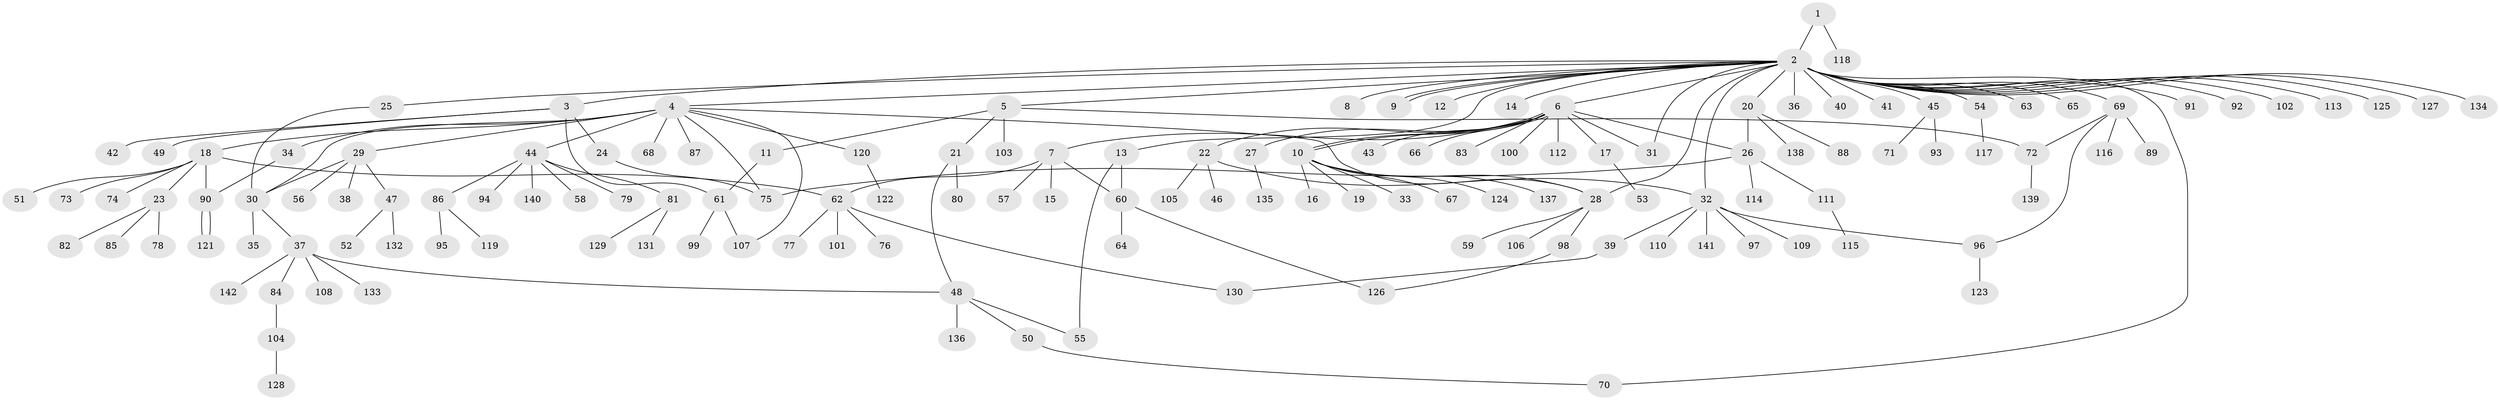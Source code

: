 // Generated by graph-tools (version 1.1) at 2025/14/03/09/25 04:14:35]
// undirected, 142 vertices, 165 edges
graph export_dot {
graph [start="1"]
  node [color=gray90,style=filled];
  1;
  2;
  3;
  4;
  5;
  6;
  7;
  8;
  9;
  10;
  11;
  12;
  13;
  14;
  15;
  16;
  17;
  18;
  19;
  20;
  21;
  22;
  23;
  24;
  25;
  26;
  27;
  28;
  29;
  30;
  31;
  32;
  33;
  34;
  35;
  36;
  37;
  38;
  39;
  40;
  41;
  42;
  43;
  44;
  45;
  46;
  47;
  48;
  49;
  50;
  51;
  52;
  53;
  54;
  55;
  56;
  57;
  58;
  59;
  60;
  61;
  62;
  63;
  64;
  65;
  66;
  67;
  68;
  69;
  70;
  71;
  72;
  73;
  74;
  75;
  76;
  77;
  78;
  79;
  80;
  81;
  82;
  83;
  84;
  85;
  86;
  87;
  88;
  89;
  90;
  91;
  92;
  93;
  94;
  95;
  96;
  97;
  98;
  99;
  100;
  101;
  102;
  103;
  104;
  105;
  106;
  107;
  108;
  109;
  110;
  111;
  112;
  113;
  114;
  115;
  116;
  117;
  118;
  119;
  120;
  121;
  122;
  123;
  124;
  125;
  126;
  127;
  128;
  129;
  130;
  131;
  132;
  133;
  134;
  135;
  136;
  137;
  138;
  139;
  140;
  141;
  142;
  1 -- 2;
  1 -- 118;
  2 -- 3;
  2 -- 4;
  2 -- 5;
  2 -- 6;
  2 -- 8;
  2 -- 9;
  2 -- 9;
  2 -- 12;
  2 -- 13;
  2 -- 14;
  2 -- 20;
  2 -- 25;
  2 -- 28;
  2 -- 31;
  2 -- 32;
  2 -- 36;
  2 -- 40;
  2 -- 41;
  2 -- 45;
  2 -- 54;
  2 -- 63;
  2 -- 65;
  2 -- 69;
  2 -- 70;
  2 -- 91;
  2 -- 92;
  2 -- 102;
  2 -- 113;
  2 -- 125;
  2 -- 127;
  2 -- 134;
  3 -- 24;
  3 -- 42;
  3 -- 49;
  3 -- 61;
  4 -- 18;
  4 -- 28;
  4 -- 29;
  4 -- 30;
  4 -- 34;
  4 -- 44;
  4 -- 68;
  4 -- 75;
  4 -- 87;
  4 -- 107;
  4 -- 120;
  5 -- 11;
  5 -- 21;
  5 -- 72;
  5 -- 103;
  6 -- 7;
  6 -- 10;
  6 -- 10;
  6 -- 17;
  6 -- 22;
  6 -- 26;
  6 -- 27;
  6 -- 31;
  6 -- 43;
  6 -- 66;
  6 -- 83;
  6 -- 100;
  6 -- 112;
  7 -- 15;
  7 -- 57;
  7 -- 60;
  7 -- 62;
  10 -- 16;
  10 -- 19;
  10 -- 28;
  10 -- 33;
  10 -- 67;
  10 -- 124;
  10 -- 137;
  11 -- 61;
  13 -- 55;
  13 -- 60;
  17 -- 53;
  18 -- 23;
  18 -- 51;
  18 -- 62;
  18 -- 73;
  18 -- 74;
  18 -- 90;
  20 -- 26;
  20 -- 88;
  20 -- 138;
  21 -- 48;
  21 -- 80;
  22 -- 32;
  22 -- 46;
  22 -- 105;
  23 -- 78;
  23 -- 82;
  23 -- 85;
  24 -- 75;
  25 -- 30;
  26 -- 75;
  26 -- 111;
  26 -- 114;
  27 -- 135;
  28 -- 59;
  28 -- 98;
  28 -- 106;
  29 -- 30;
  29 -- 38;
  29 -- 47;
  29 -- 56;
  30 -- 35;
  30 -- 37;
  32 -- 39;
  32 -- 96;
  32 -- 97;
  32 -- 109;
  32 -- 110;
  32 -- 141;
  34 -- 90;
  37 -- 48;
  37 -- 84;
  37 -- 108;
  37 -- 133;
  37 -- 142;
  39 -- 130;
  44 -- 58;
  44 -- 79;
  44 -- 81;
  44 -- 86;
  44 -- 94;
  44 -- 140;
  45 -- 71;
  45 -- 93;
  47 -- 52;
  47 -- 132;
  48 -- 50;
  48 -- 55;
  48 -- 136;
  50 -- 70;
  54 -- 117;
  60 -- 64;
  60 -- 126;
  61 -- 99;
  61 -- 107;
  62 -- 76;
  62 -- 77;
  62 -- 101;
  62 -- 130;
  69 -- 72;
  69 -- 89;
  69 -- 96;
  69 -- 116;
  72 -- 139;
  81 -- 129;
  81 -- 131;
  84 -- 104;
  86 -- 95;
  86 -- 119;
  90 -- 121;
  90 -- 121;
  96 -- 123;
  98 -- 126;
  104 -- 128;
  111 -- 115;
  120 -- 122;
}
